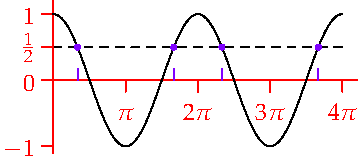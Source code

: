 settings.tex="pdflatex";

texpreamble("\usepackage{amsmath}
\usepackage{amsthm,amssymb}
\usepackage{mathpazo}
\usepackage[svgnames]{xcolor}
");
import graph;

size(180,80,IgnoreAspect);

pair F(real x){return (x,cos(x));}

draw(graph(F,0,4pi));

draw((0,0.5)--(4pi,0.5),dashed);

xaxis(0,4.2pi,red);
yaxis(-1.1,1.2,red,LeftTicks(new real[]{-1,0,1}));

xtick(Label("$\pi$",align=S),pi,S,red);
xtick(Label("$2\pi$",align=S),2pi,S,red);
xtick(Label("$3\pi$",align=S),3pi,S,red);
xtick(Label("$4\pi$",align=S),4pi,S,red);
ytick(Label("$\frac 12$",align=W),0.5,W,red);
xtick(pi/3,N,purple);
xtick(5pi/3,N,purple);
xtick(7pi/3,N,purple);
xtick(11pi/3,N,purple);
dot(F(pi/3),purple);
dot(F(5pi/3),purple);
dot(F(7pi/3),purple);
dot(F(11pi/3),purple);

